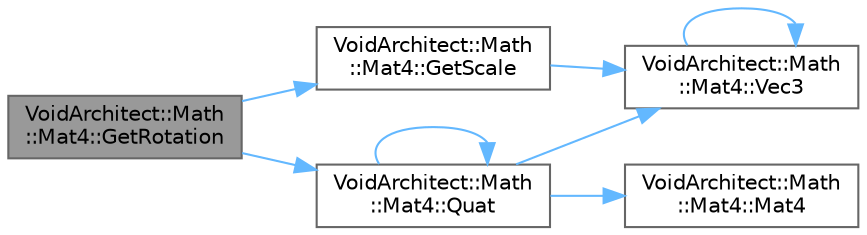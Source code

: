 digraph "VoidArchitect::Math::Mat4::GetRotation"
{
 // LATEX_PDF_SIZE
  bgcolor="transparent";
  edge [fontname=Helvetica,fontsize=10,labelfontname=Helvetica,labelfontsize=10];
  node [fontname=Helvetica,fontsize=10,shape=box,height=0.2,width=0.4];
  rankdir="LR";
  Node1 [id="Node000001",label="VoidArchitect::Math\l::Mat4::GetRotation",height=0.2,width=0.4,color="gray40", fillcolor="grey60", style="filled", fontcolor="black",tooltip=" "];
  Node1 -> Node2 [id="edge1_Node000001_Node000002",color="steelblue1",style="solid",tooltip=" "];
  Node2 [id="Node000002",label="VoidArchitect::Math\l::Mat4::GetScale",height=0.2,width=0.4,color="grey40", fillcolor="white", style="filled",URL="$class_void_architect_1_1_math_1_1_mat4.html#aad485f50a229c7ab2d69a319647402da",tooltip=" "];
  Node2 -> Node3 [id="edge2_Node000002_Node000003",color="steelblue1",style="solid",tooltip=" "];
  Node3 [id="Node000003",label="VoidArchitect::Math\l::Mat4::Vec3",height=0.2,width=0.4,color="grey40", fillcolor="white", style="filled",URL="$class_void_architect_1_1_math_1_1_mat4.html#a8ca1f192d1d1cbfd8a56bf53d036c42b",tooltip=" "];
  Node3 -> Node3 [id="edge3_Node000003_Node000003",color="steelblue1",style="solid",tooltip=" "];
  Node1 -> Node4 [id="edge4_Node000001_Node000004",color="steelblue1",style="solid",tooltip=" "];
  Node4 [id="Node000004",label="VoidArchitect::Math\l::Mat4::Quat",height=0.2,width=0.4,color="grey40", fillcolor="white", style="filled",URL="$class_void_architect_1_1_math_1_1_mat4.html#a9558b5b7c52fbc3a4af4b94d87a0a315",tooltip=" "];
  Node4 -> Node5 [id="edge5_Node000004_Node000005",color="steelblue1",style="solid",tooltip=" "];
  Node5 [id="Node000005",label="VoidArchitect::Math\l::Mat4::Mat4",height=0.2,width=0.4,color="grey40", fillcolor="white", style="filled",URL="$class_void_architect_1_1_math_1_1_mat4.html#a6b7a052d1b04aa2b5c902a58a0966669",tooltip=" "];
  Node4 -> Node4 [id="edge6_Node000004_Node000004",color="steelblue1",style="solid",tooltip=" "];
  Node4 -> Node3 [id="edge7_Node000004_Node000003",color="steelblue1",style="solid",tooltip=" "];
}
